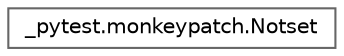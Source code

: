 digraph "Graphical Class Hierarchy"
{
 // LATEX_PDF_SIZE
  bgcolor="transparent";
  edge [fontname=Helvetica,fontsize=10,labelfontname=Helvetica,labelfontsize=10];
  node [fontname=Helvetica,fontsize=10,shape=box,height=0.2,width=0.4];
  rankdir="LR";
  Node0 [id="Node000000",label="_pytest.monkeypatch.Notset",height=0.2,width=0.4,color="grey40", fillcolor="white", style="filled",URL="$class__pytest_1_1monkeypatch_1_1_notset.html",tooltip=" "];
}
